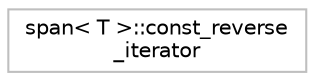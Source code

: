 digraph "Graphical Class Hierarchy"
{
 // LATEX_PDF_SIZE
  edge [fontname="Helvetica",fontsize="10",labelfontname="Helvetica",labelfontsize="10"];
  node [fontname="Helvetica",fontsize="10",shape=record];
  rankdir="LR";
  Node0 [label="span\< T \>::const_reverse\l_iterator",height=0.2,width=0.4,color="grey75", fillcolor="white", style="filled",tooltip="STL iterator class."];
}
